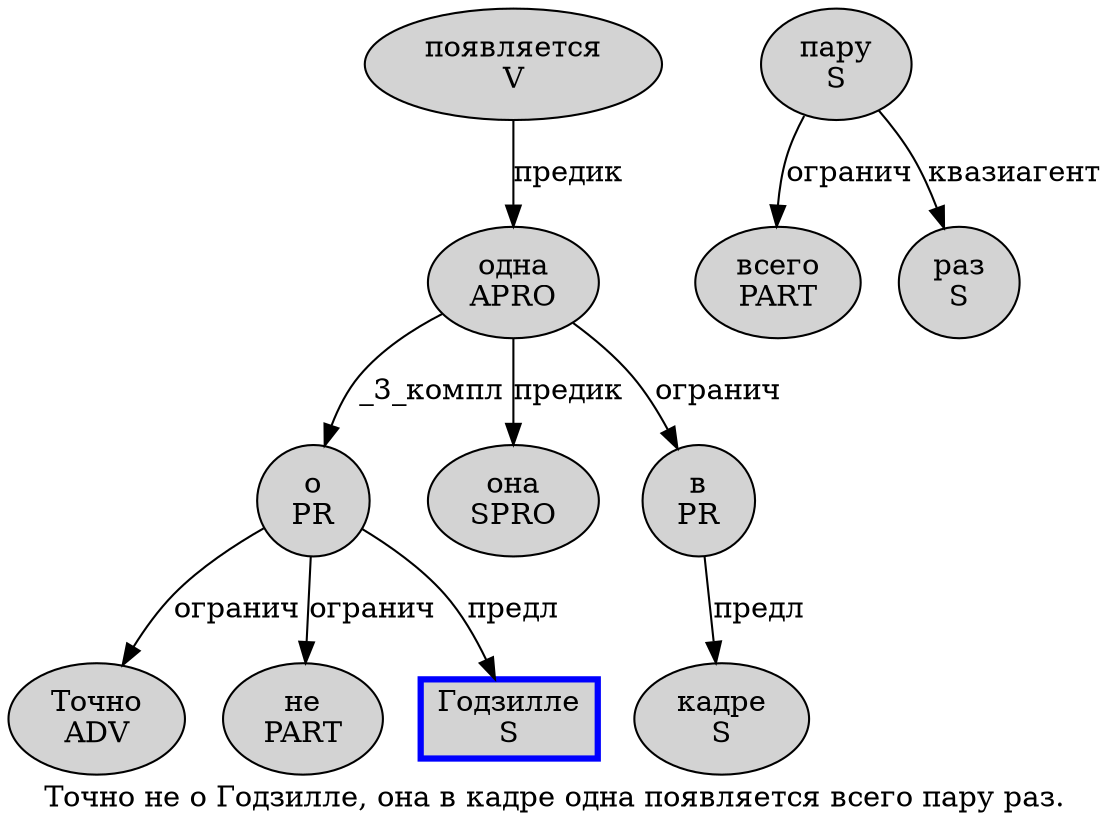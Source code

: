 digraph SENTENCE_4870 {
	graph [label="Точно не о Годзилле, она в кадре одна появляется всего пару раз."]
	node [style=filled]
		0 [label="Точно
ADV" color="" fillcolor=lightgray penwidth=1 shape=ellipse]
		1 [label="не
PART" color="" fillcolor=lightgray penwidth=1 shape=ellipse]
		2 [label="о
PR" color="" fillcolor=lightgray penwidth=1 shape=ellipse]
		3 [label="Годзилле
S" color=blue fillcolor=lightgray penwidth=3 shape=box]
		5 [label="она
SPRO" color="" fillcolor=lightgray penwidth=1 shape=ellipse]
		6 [label="в
PR" color="" fillcolor=lightgray penwidth=1 shape=ellipse]
		7 [label="кадре
S" color="" fillcolor=lightgray penwidth=1 shape=ellipse]
		8 [label="одна
APRO" color="" fillcolor=lightgray penwidth=1 shape=ellipse]
		9 [label="появляется
V" color="" fillcolor=lightgray penwidth=1 shape=ellipse]
		10 [label="всего
PART" color="" fillcolor=lightgray penwidth=1 shape=ellipse]
		11 [label="пару
S" color="" fillcolor=lightgray penwidth=1 shape=ellipse]
		12 [label="раз
S" color="" fillcolor=lightgray penwidth=1 shape=ellipse]
			2 -> 0 [label="огранич"]
			2 -> 1 [label="огранич"]
			2 -> 3 [label="предл"]
			6 -> 7 [label="предл"]
			11 -> 10 [label="огранич"]
			11 -> 12 [label="квазиагент"]
			8 -> 2 [label="_3_компл"]
			8 -> 5 [label="предик"]
			8 -> 6 [label="огранич"]
			9 -> 8 [label="предик"]
}